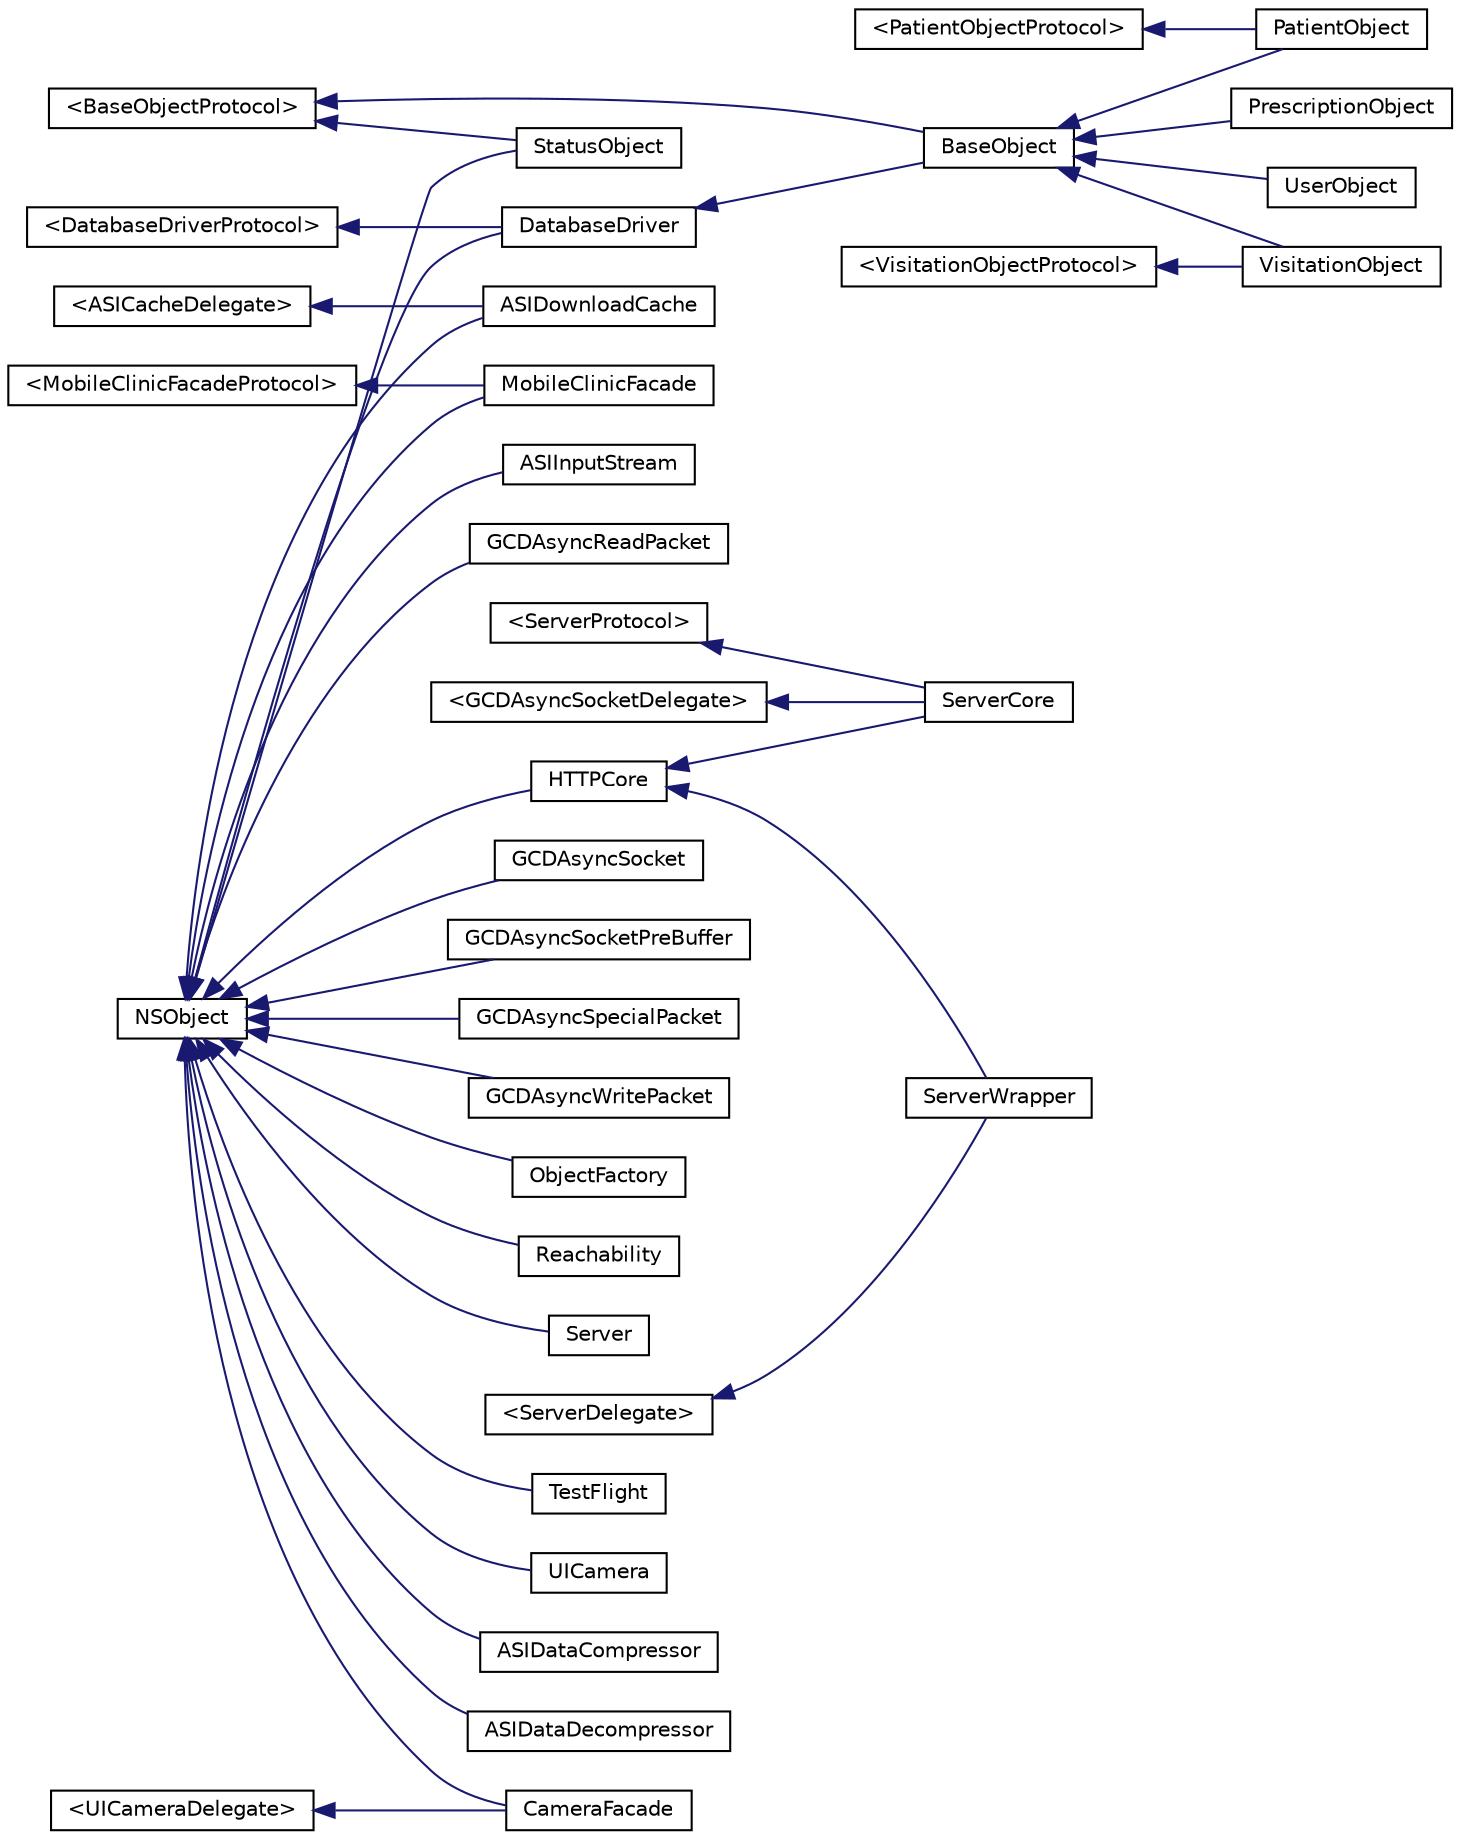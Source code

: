 digraph G
{
  edge [fontname="Helvetica",fontsize="10",labelfontname="Helvetica",labelfontsize="10"];
  node [fontname="Helvetica",fontsize="10",shape=record];
  rankdir="LR";
  Node1 [label="\<ASICacheDelegate\>",height=0.2,width=0.4,color="black", fillcolor="white", style="filled",URL="$protocol_a_s_i_cache_delegate-p.html"];
  Node1 -> Node2 [dir="back",color="midnightblue",fontsize="10",style="solid",fontname="Helvetica"];
  Node2 [label="ASIDownloadCache",height=0.2,width=0.4,color="black", fillcolor="white", style="filled",URL="$interface_a_s_i_download_cache.html"];
  Node3 [label="\<BaseObjectProtocol\>",height=0.2,width=0.4,color="black", fillcolor="white", style="filled",URL="$protocol_base_object_protocol-p.html"];
  Node3 -> Node4 [dir="back",color="midnightblue",fontsize="10",style="solid",fontname="Helvetica"];
  Node4 [label="BaseObject",height=0.2,width=0.4,color="black", fillcolor="white", style="filled",URL="$interface_base_object.html"];
  Node4 -> Node5 [dir="back",color="midnightblue",fontsize="10",style="solid",fontname="Helvetica"];
  Node5 [label="PatientObject",height=0.2,width=0.4,color="black", fillcolor="white", style="filled",URL="$interface_patient_object.html"];
  Node4 -> Node6 [dir="back",color="midnightblue",fontsize="10",style="solid",fontname="Helvetica"];
  Node6 [label="PrescriptionObject",height=0.2,width=0.4,color="black", fillcolor="white", style="filled",URL="$interface_prescription_object.html"];
  Node4 -> Node7 [dir="back",color="midnightblue",fontsize="10",style="solid",fontname="Helvetica"];
  Node7 [label="UserObject",height=0.2,width=0.4,color="black", fillcolor="white", style="filled",URL="$interface_user_object.html"];
  Node4 -> Node8 [dir="back",color="midnightblue",fontsize="10",style="solid",fontname="Helvetica"];
  Node8 [label="VisitationObject",height=0.2,width=0.4,color="black", fillcolor="white", style="filled",URL="$interface_visitation_object.html"];
  Node3 -> Node9 [dir="back",color="midnightblue",fontsize="10",style="solid",fontname="Helvetica"];
  Node9 [label="StatusObject",height=0.2,width=0.4,color="black", fillcolor="white", style="filled",URL="$interface_status_object.html"];
  Node10 [label="\<DatabaseDriverProtocol\>",height=0.2,width=0.4,color="black", fillcolor="white", style="filled",URL="$protocol_database_driver_protocol-p.html"];
  Node10 -> Node11 [dir="back",color="midnightblue",fontsize="10",style="solid",fontname="Helvetica"];
  Node11 [label="DatabaseDriver",height=0.2,width=0.4,color="black", fillcolor="white", style="filled",URL="$interface_database_driver.html"];
  Node11 -> Node4 [dir="back",color="midnightblue",fontsize="10",style="solid",fontname="Helvetica"];
  Node12 [label="\<GCDAsyncSocketDelegate\>",height=0.2,width=0.4,color="black", fillcolor="white", style="filled",URL="$protocol_g_c_d_async_socket_delegate-p.html"];
  Node12 -> Node13 [dir="back",color="midnightblue",fontsize="10",style="solid",fontname="Helvetica"];
  Node13 [label="ServerCore",height=0.2,width=0.4,color="black", fillcolor="white", style="filled",URL="$interface_server_core.html"];
  Node14 [label="\<MobileClinicFacadeProtocol\>",height=0.2,width=0.4,color="black", fillcolor="white", style="filled",URL="$protocol_mobile_clinic_facade_protocol-p.html"];
  Node14 -> Node15 [dir="back",color="midnightblue",fontsize="10",style="solid",fontname="Helvetica"];
  Node15 [label="MobileClinicFacade",height=0.2,width=0.4,color="black", fillcolor="white", style="filled",URL="$interface_mobile_clinic_facade.html"];
  Node16 [label="NSObject",height=0.2,width=0.4,color="black", fillcolor="white", style="filled",URL="$class_n_s_object.html"];
  Node16 -> Node17 [dir="back",color="midnightblue",fontsize="10",style="solid",fontname="Helvetica"];
  Node17 [label="ASIDataCompressor",height=0.2,width=0.4,color="black", fillcolor="white", style="filled",URL="$interface_a_s_i_data_compressor.html"];
  Node16 -> Node18 [dir="back",color="midnightblue",fontsize="10",style="solid",fontname="Helvetica"];
  Node18 [label="ASIDataDecompressor",height=0.2,width=0.4,color="black", fillcolor="white", style="filled",URL="$interface_a_s_i_data_decompressor.html"];
  Node16 -> Node2 [dir="back",color="midnightblue",fontsize="10",style="solid",fontname="Helvetica"];
  Node16 -> Node19 [dir="back",color="midnightblue",fontsize="10",style="solid",fontname="Helvetica"];
  Node19 [label="ASIInputStream",height=0.2,width=0.4,color="black", fillcolor="white", style="filled",URL="$interface_a_s_i_input_stream.html"];
  Node16 -> Node20 [dir="back",color="midnightblue",fontsize="10",style="solid",fontname="Helvetica"];
  Node20 [label="CameraFacade",height=0.2,width=0.4,color="black", fillcolor="white", style="filled",URL="$interface_camera_facade.html"];
  Node16 -> Node11 [dir="back",color="midnightblue",fontsize="10",style="solid",fontname="Helvetica"];
  Node16 -> Node21 [dir="back",color="midnightblue",fontsize="10",style="solid",fontname="Helvetica"];
  Node21 [label="GCDAsyncReadPacket",height=0.2,width=0.4,color="black", fillcolor="white", style="filled",URL="$interface_g_c_d_async_read_packet.html"];
  Node16 -> Node22 [dir="back",color="midnightblue",fontsize="10",style="solid",fontname="Helvetica"];
  Node22 [label="GCDAsyncSocket",height=0.2,width=0.4,color="black", fillcolor="white", style="filled",URL="$interface_g_c_d_async_socket.html"];
  Node16 -> Node23 [dir="back",color="midnightblue",fontsize="10",style="solid",fontname="Helvetica"];
  Node23 [label="GCDAsyncSocketPreBuffer",height=0.2,width=0.4,color="black", fillcolor="white", style="filled",URL="$interface_g_c_d_async_socket_pre_buffer.html"];
  Node16 -> Node24 [dir="back",color="midnightblue",fontsize="10",style="solid",fontname="Helvetica"];
  Node24 [label="GCDAsyncSpecialPacket",height=0.2,width=0.4,color="black", fillcolor="white", style="filled",URL="$interface_g_c_d_async_special_packet.html"];
  Node16 -> Node25 [dir="back",color="midnightblue",fontsize="10",style="solid",fontname="Helvetica"];
  Node25 [label="GCDAsyncWritePacket",height=0.2,width=0.4,color="black", fillcolor="white", style="filled",URL="$interface_g_c_d_async_write_packet.html"];
  Node16 -> Node26 [dir="back",color="midnightblue",fontsize="10",style="solid",fontname="Helvetica"];
  Node26 [label="HTTPCore",height=0.2,width=0.4,color="black", fillcolor="white", style="filled",URL="$interface_h_t_t_p_core.html"];
  Node26 -> Node13 [dir="back",color="midnightblue",fontsize="10",style="solid",fontname="Helvetica"];
  Node26 -> Node27 [dir="back",color="midnightblue",fontsize="10",style="solid",fontname="Helvetica"];
  Node27 [label="ServerWrapper",height=0.2,width=0.4,color="black", fillcolor="white", style="filled",URL="$interface_server_wrapper.html"];
  Node16 -> Node15 [dir="back",color="midnightblue",fontsize="10",style="solid",fontname="Helvetica"];
  Node16 -> Node28 [dir="back",color="midnightblue",fontsize="10",style="solid",fontname="Helvetica"];
  Node28 [label="ObjectFactory",height=0.2,width=0.4,color="black", fillcolor="white", style="filled",URL="$interface_object_factory.html"];
  Node16 -> Node29 [dir="back",color="midnightblue",fontsize="10",style="solid",fontname="Helvetica"];
  Node29 [label="Reachability",height=0.2,width=0.4,color="black", fillcolor="white", style="filled",URL="$interface_reachability.html"];
  Node16 -> Node30 [dir="back",color="midnightblue",fontsize="10",style="solid",fontname="Helvetica"];
  Node30 [label="Server",height=0.2,width=0.4,color="black", fillcolor="white", style="filled",URL="$interface_server.html"];
  Node16 -> Node9 [dir="back",color="midnightblue",fontsize="10",style="solid",fontname="Helvetica"];
  Node16 -> Node31 [dir="back",color="midnightblue",fontsize="10",style="solid",fontname="Helvetica"];
  Node31 [label="TestFlight",height=0.2,width=0.4,color="black", fillcolor="white", style="filled",URL="$interface_test_flight.html"];
  Node16 -> Node32 [dir="back",color="midnightblue",fontsize="10",style="solid",fontname="Helvetica"];
  Node32 [label="UICamera",height=0.2,width=0.4,color="black", fillcolor="white", style="filled",URL="$interface_u_i_camera.html"];
  Node33 [label="\<PatientObjectProtocol\>",height=0.2,width=0.4,color="black", fillcolor="white", style="filled",URL="$protocol_patient_object_protocol-p.html"];
  Node33 -> Node5 [dir="back",color="midnightblue",fontsize="10",style="solid",fontname="Helvetica"];
  Node34 [label="\<ServerDelegate\>",height=0.2,width=0.4,color="black", fillcolor="white", style="filled",URL="$protocol_server_delegate-p.html"];
  Node34 -> Node27 [dir="back",color="midnightblue",fontsize="10",style="solid",fontname="Helvetica"];
  Node35 [label="\<ServerProtocol\>",height=0.2,width=0.4,color="black", fillcolor="white", style="filled",URL="$protocol_server_protocol-p.html"];
  Node35 -> Node13 [dir="back",color="midnightblue",fontsize="10",style="solid",fontname="Helvetica"];
  Node36 [label="\<UICameraDelegate\>",height=0.2,width=0.4,color="black", fillcolor="white", style="filled",URL="$protocol_u_i_camera_delegate-p.html"];
  Node36 -> Node20 [dir="back",color="midnightblue",fontsize="10",style="solid",fontname="Helvetica"];
  Node37 [label="\<VisitationObjectProtocol\>",height=0.2,width=0.4,color="black", fillcolor="white", style="filled",URL="$protocol_visitation_object_protocol-p.html"];
  Node37 -> Node8 [dir="back",color="midnightblue",fontsize="10",style="solid",fontname="Helvetica"];
}

